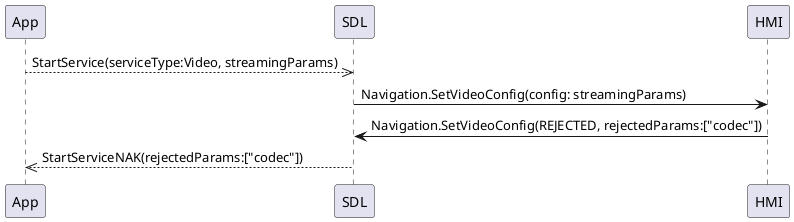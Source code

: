 @startuml
/'
Source file for sequence diagram
More information at https://plantuml.com/ 
'/

Participant "App" as A
Participant "SDL" as SDL
Participant "HMI" as HMI

A -->> SDL: StartService(serviceType:Video, streamingParams)
SDL -> HMI: Navigation.SetVideoConfig(config: streamingParams)
HMI -> SDL: Navigation.SetVideoConfig(REJECTED, rejectedParams:["codec"])
SDL -->> A: StartServiceNAK(rejectedParams:["codec"])

@enduml